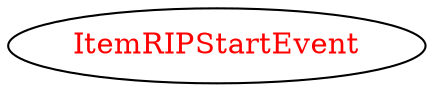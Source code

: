 digraph dependencyGraph {
 concentrate=true;
 ranksep="2.0";
 rankdir="LR"; 
 splines="ortho";
"ItemRIPStartEvent" [fontcolor="red"];
}